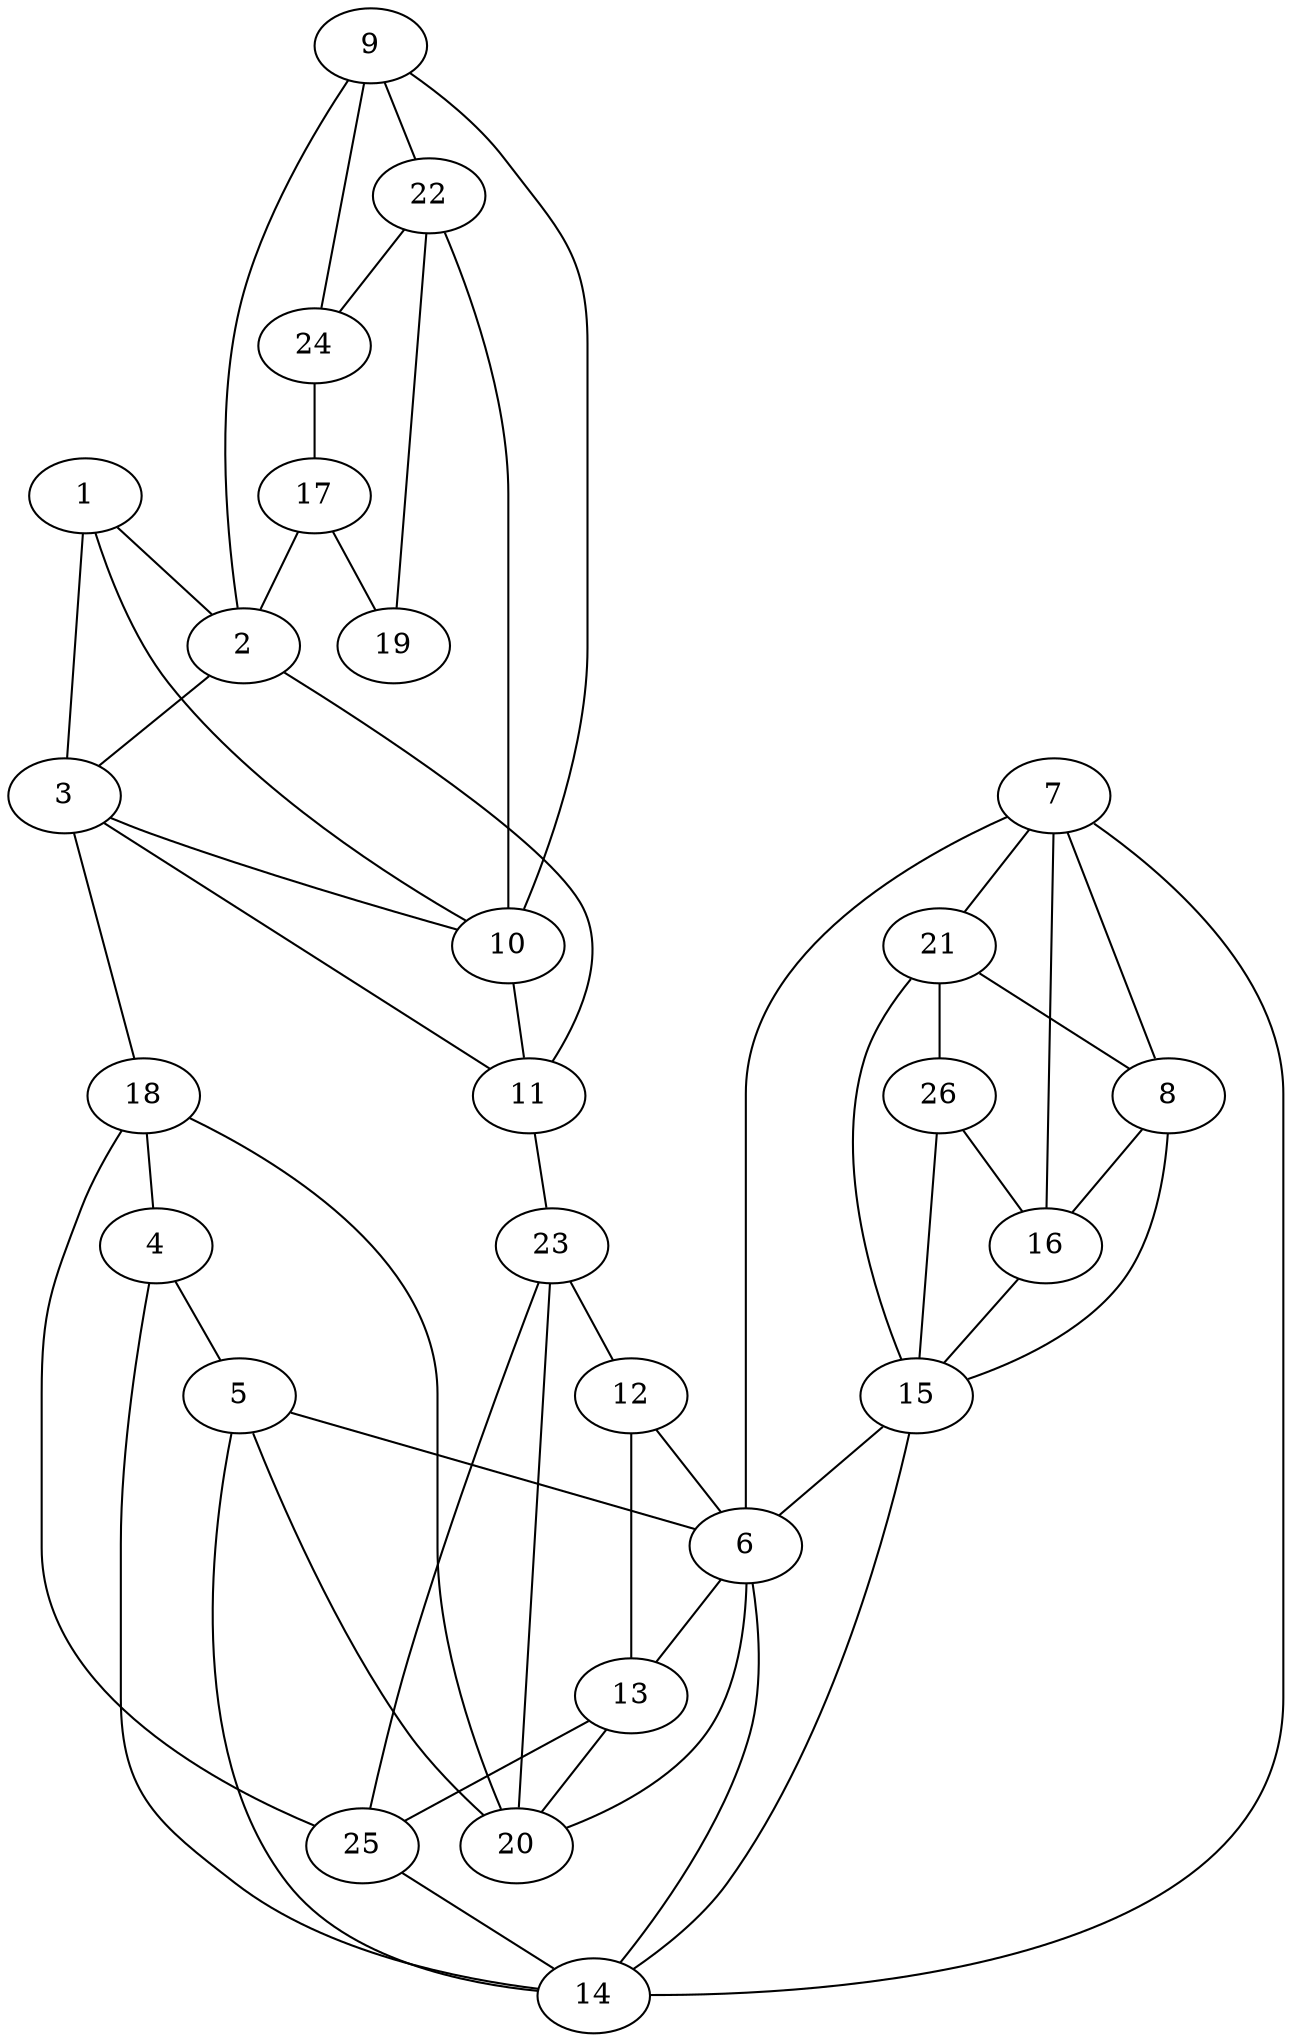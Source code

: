 graph pdb1shk {
	1	 [aaLength=12,
		sequence=KTTVGRELARAL,
		type=0];
	2	 [aaLength=9,
		sequence=TDIFMQHTS,
		type=0];
	1 -- 2	 [distance0="21.50973",
		frequency=1,
		type0=2];
	10	 [aaLength=9,
		sequence=TDIFMQHTS,
		type=0];
	1 -- 10	 [distance0="27.42917",
		frequency=1,
		type0=3];
	3	 [aaLength=24,
		sequence=VADVVAAEGWPGFRRRESEALQAV,
		type=0];
	2 -- 3	 [distance0="13.04707",
		distance1="3.0",
		frequency=2,
		type0=1,
		type1=4];
	3 -- 1	 [distance0="32.9273",
		frequency=1,
		type0=3];
	3 -- 10	 [distance0="31.98226",
		frequency=1,
		type0=2];
	18	 [aaLength=4,
		sequence=RVVA,
		type=1];
	3 -- 18	 [distance0="4.0",
		frequency=1,
		type0=4];
	4	 [aaLength=3,
		sequence=MVL,
		type=0];
	5	 [aaLength=10,
		sequence=EQNRQFMRAH,
		type=0];
	4 -- 5	 [distance0="9.668915",
		distance1="1.0",
		frequency=2,
		type0=1,
		type1=4];
	14	 [aaLength=6,
		sequence=AEELAL,
		type=0];
	4 -- 14	 [distance0="23.75359",
		frequency=1,
		type0=2];
	6	 [aaLength=6,
		sequence=AEELAL,
		type=0];
	5 -- 6	 [distance0="34.16152",
		frequency=1,
		type0=3];
	5 -- 14	 [distance0="23.85574",
		frequency=1,
		type0=2];
	20	 [aaLength=7,
		sequence=GTVVYLF,
		type=1];
	5 -- 20	 [distance0="0.0",
		frequency=1,
		type0=5];
	13	 [aaLength=10,
		sequence=EQNRQFMRAH,
		type=0];
	6 -- 13	 [distance0="23.96178",
		frequency=1,
		type0=2];
	6 -- 14	 [distance0="14.29005",
		frequency=1,
		type0=1];
	7	 [aaLength=18,
		sequence=AEEMEAVLREREALYQDV,
		type=0];
	7 -- 6	 [distance0="27.40125",
		frequency=1,
		type0=3];
	7 -- 14	 [distance0="25.85757",
		frequency=1,
		type0=2];
	21	 [aaLength=4,
		sequence=YVVD,
		type=1];
	7 -- 21	 [distance0="2.0",
		frequency=1,
		type0=4];
	8	 [aaLength=11,
		sequence=PAAIVCELMQT,
		type=0];
	8 -- 7	 [distance0="28.10275",
		frequency=1,
		type0=2];
	15	 [aaLength=19,
		sequence=IAEEMEAVLREREALYQDV,
		type=0];
	8 -- 15	 [distance0="29.42402",
		frequency=1,
		type0=3];
	16	 [aaLength=12,
		sequence=PAAIVCELMQTM,
		type=0];
	8 -- 16	 [distance0="2.836889",
		frequency=1,
		type0=1];
	9	 [aaLength=12,
		sequence=KTTVGRELARAL,
		type=0];
	9 -- 2	 [distance0="25.40897",
		frequency=1,
		type0=3];
	9 -- 10	 [distance0="22.51129",
		frequency=1,
		type0=2];
	22	 [aaLength=4,
		sequence=EFVD,
		type=1];
	9 -- 22	 [distance0="2.0",
		frequency=1,
		type0=4];
	11	 [aaLength=24,
		sequence=VADVVAAEGWPGFRRRESEALQAV,
		type=0];
	10 -- 11	 [distance0="12.65195",
		distance1="3.0",
		frequency=2,
		type0=1,
		type1=4];
	11 -- 2	 [distance0="31.05479",
		frequency=1,
		type0=2];
	11 -- 3	 [distance0="33.23464",
		frequency=1,
		type0=3];
	23	 [aaLength=4,
		sequence=RVVA,
		type=1];
	11 -- 23	 [distance0="4.0",
		frequency=1,
		type0=4];
	12	 [aaLength=5,
		sequence=GGMVL,
		type=0];
	12 -- 6	 [distance0="27.26948",
		frequency=1,
		type0=3];
	12 -- 13	 [distance0="12.53864",
		distance1="1.0",
		frequency=2,
		type0=1,
		type1=4];
	13 -- 20	 [distance0="27.96496",
		frequency=1,
		type0=3];
	25	 [aaLength=7,
		sequence=GTVVYLF,
		type=1];
	13 -- 25	 [distance0="0.0",
		frequency=1,
		type0=5];
	15 -- 6	 [distance0="24.34165",
		frequency=1,
		type0=2];
	15 -- 14	 [distance0="26.30946",
		frequency=1,
		type0=3];
	16 -- 7	 [distance0="28.45137",
		frequency=1,
		type0=2];
	16 -- 15	 [distance0="29.07893",
		frequency=1,
		type0=3];
	17	 [aaLength=4,
		sequence=EFVD,
		type=1];
	17 -- 2	 [distance0="0.0",
		frequency=1,
		type0=5];
	19	 [aaLength=5,
		sequence=PIFMV,
		type=1];
	17 -- 19	 [distance0="25.0",
		frequency=1,
		type0=2];
	18 -- 4	 [distance0="4.0",
		frequency=1,
		type0=4];
	18 -- 20	 [distance0="22.0",
		frequency=1,
		type0=2];
	20 -- 6	 [distance0="2.0",
		frequency=1,
		type0=4];
	21 -- 8	 [distance0="4.0",
		frequency=1,
		type0=4];
	21 -- 15	 [distance0="49.41517",
		frequency=1,
		type0=3];
	26	 [aaLength=4,
		sequence=YVVD,
		type=1];
	21 -- 26	 [distance0="0.0",
		frequency=1,
		type0=1];
	24	 [aaLength=5,
		sequence=PIFMV,
		type=1];
	22 -- 24	 [distance0="25.0",
		frequency=1,
		type0=3];
	22 -- 10	 [distance0="0.0",
		frequency=1,
		type0=5];
	22 -- 19	 [distance0="25.0",
		frequency=1,
		type0=2];
	23 -- 12	 [distance0="2.0",
		frequency=1,
		type0=4];
	23 -- 20	 [distance0="22.0",
		frequency=1,
		type0=2];
	23 -- 25	 [distance0="22.0",
		frequency=1,
		type0=3];
	24 -- 9	 [distance0="6.0",
		frequency=1,
		type0=4];
	24 -- 17	 [distance0="25.0",
		frequency=1,
		type0=2];
	25 -- 18	 [distance0="22.0",
		frequency=1,
		type0=2];
	25 -- 14	 [distance0="2.0",
		frequency=1,
		type0=4];
	26 -- 15	 [distance0="49.41517",
		frequency=1,
		type0=3];
	26 -- 16	 [distance0="47.54858",
		distance1="4.0",
		frequency=2,
		type0=2,
		type1=4];
}
